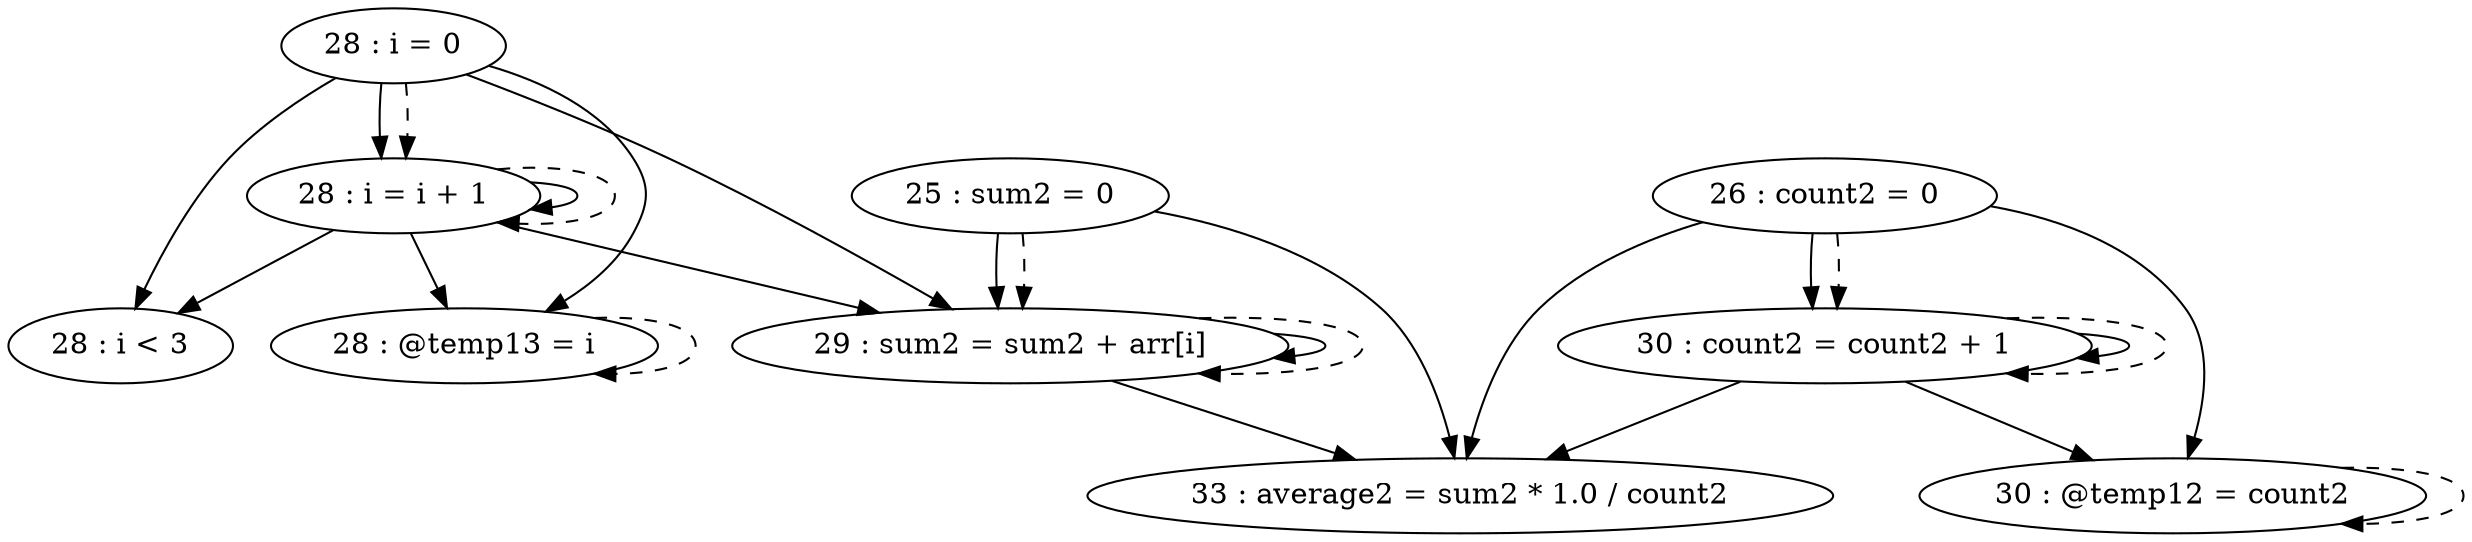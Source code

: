 digraph G {
"25 : sum2 = 0"
"25 : sum2 = 0" -> "29 : sum2 = sum2 + arr[i]"
"25 : sum2 = 0" -> "33 : average2 = sum2 * 1.0 / count2"
"25 : sum2 = 0" -> "29 : sum2 = sum2 + arr[i]" [style=dashed]
"26 : count2 = 0"
"26 : count2 = 0" -> "30 : @temp12 = count2"
"26 : count2 = 0" -> "33 : average2 = sum2 * 1.0 / count2"
"26 : count2 = 0" -> "30 : count2 = count2 + 1"
"26 : count2 = 0" -> "30 : count2 = count2 + 1" [style=dashed]
"28 : i = 0"
"28 : i = 0" -> "29 : sum2 = sum2 + arr[i]"
"28 : i = 0" -> "28 : @temp13 = i"
"28 : i = 0" -> "28 : i = i + 1"
"28 : i = 0" -> "28 : i < 3"
"28 : i = 0" -> "28 : i = i + 1" [style=dashed]
"28 : i < 3"
"29 : sum2 = sum2 + arr[i]"
"29 : sum2 = sum2 + arr[i]" -> "29 : sum2 = sum2 + arr[i]"
"29 : sum2 = sum2 + arr[i]" -> "33 : average2 = sum2 * 1.0 / count2"
"29 : sum2 = sum2 + arr[i]" -> "29 : sum2 = sum2 + arr[i]" [style=dashed]
"30 : @temp12 = count2"
"30 : @temp12 = count2" -> "30 : @temp12 = count2" [style=dashed]
"30 : count2 = count2 + 1"
"30 : count2 = count2 + 1" -> "30 : @temp12 = count2"
"30 : count2 = count2 + 1" -> "33 : average2 = sum2 * 1.0 / count2"
"30 : count2 = count2 + 1" -> "30 : count2 = count2 + 1"
"30 : count2 = count2 + 1" -> "30 : count2 = count2 + 1" [style=dashed]
"28 : @temp13 = i"
"28 : @temp13 = i" -> "28 : @temp13 = i" [style=dashed]
"28 : i = i + 1"
"28 : i = i + 1" -> "29 : sum2 = sum2 + arr[i]"
"28 : i = i + 1" -> "28 : @temp13 = i"
"28 : i = i + 1" -> "28 : i = i + 1"
"28 : i = i + 1" -> "28 : i < 3"
"28 : i = i + 1" -> "28 : i = i + 1" [style=dashed]
"33 : average2 = sum2 * 1.0 / count2"
}